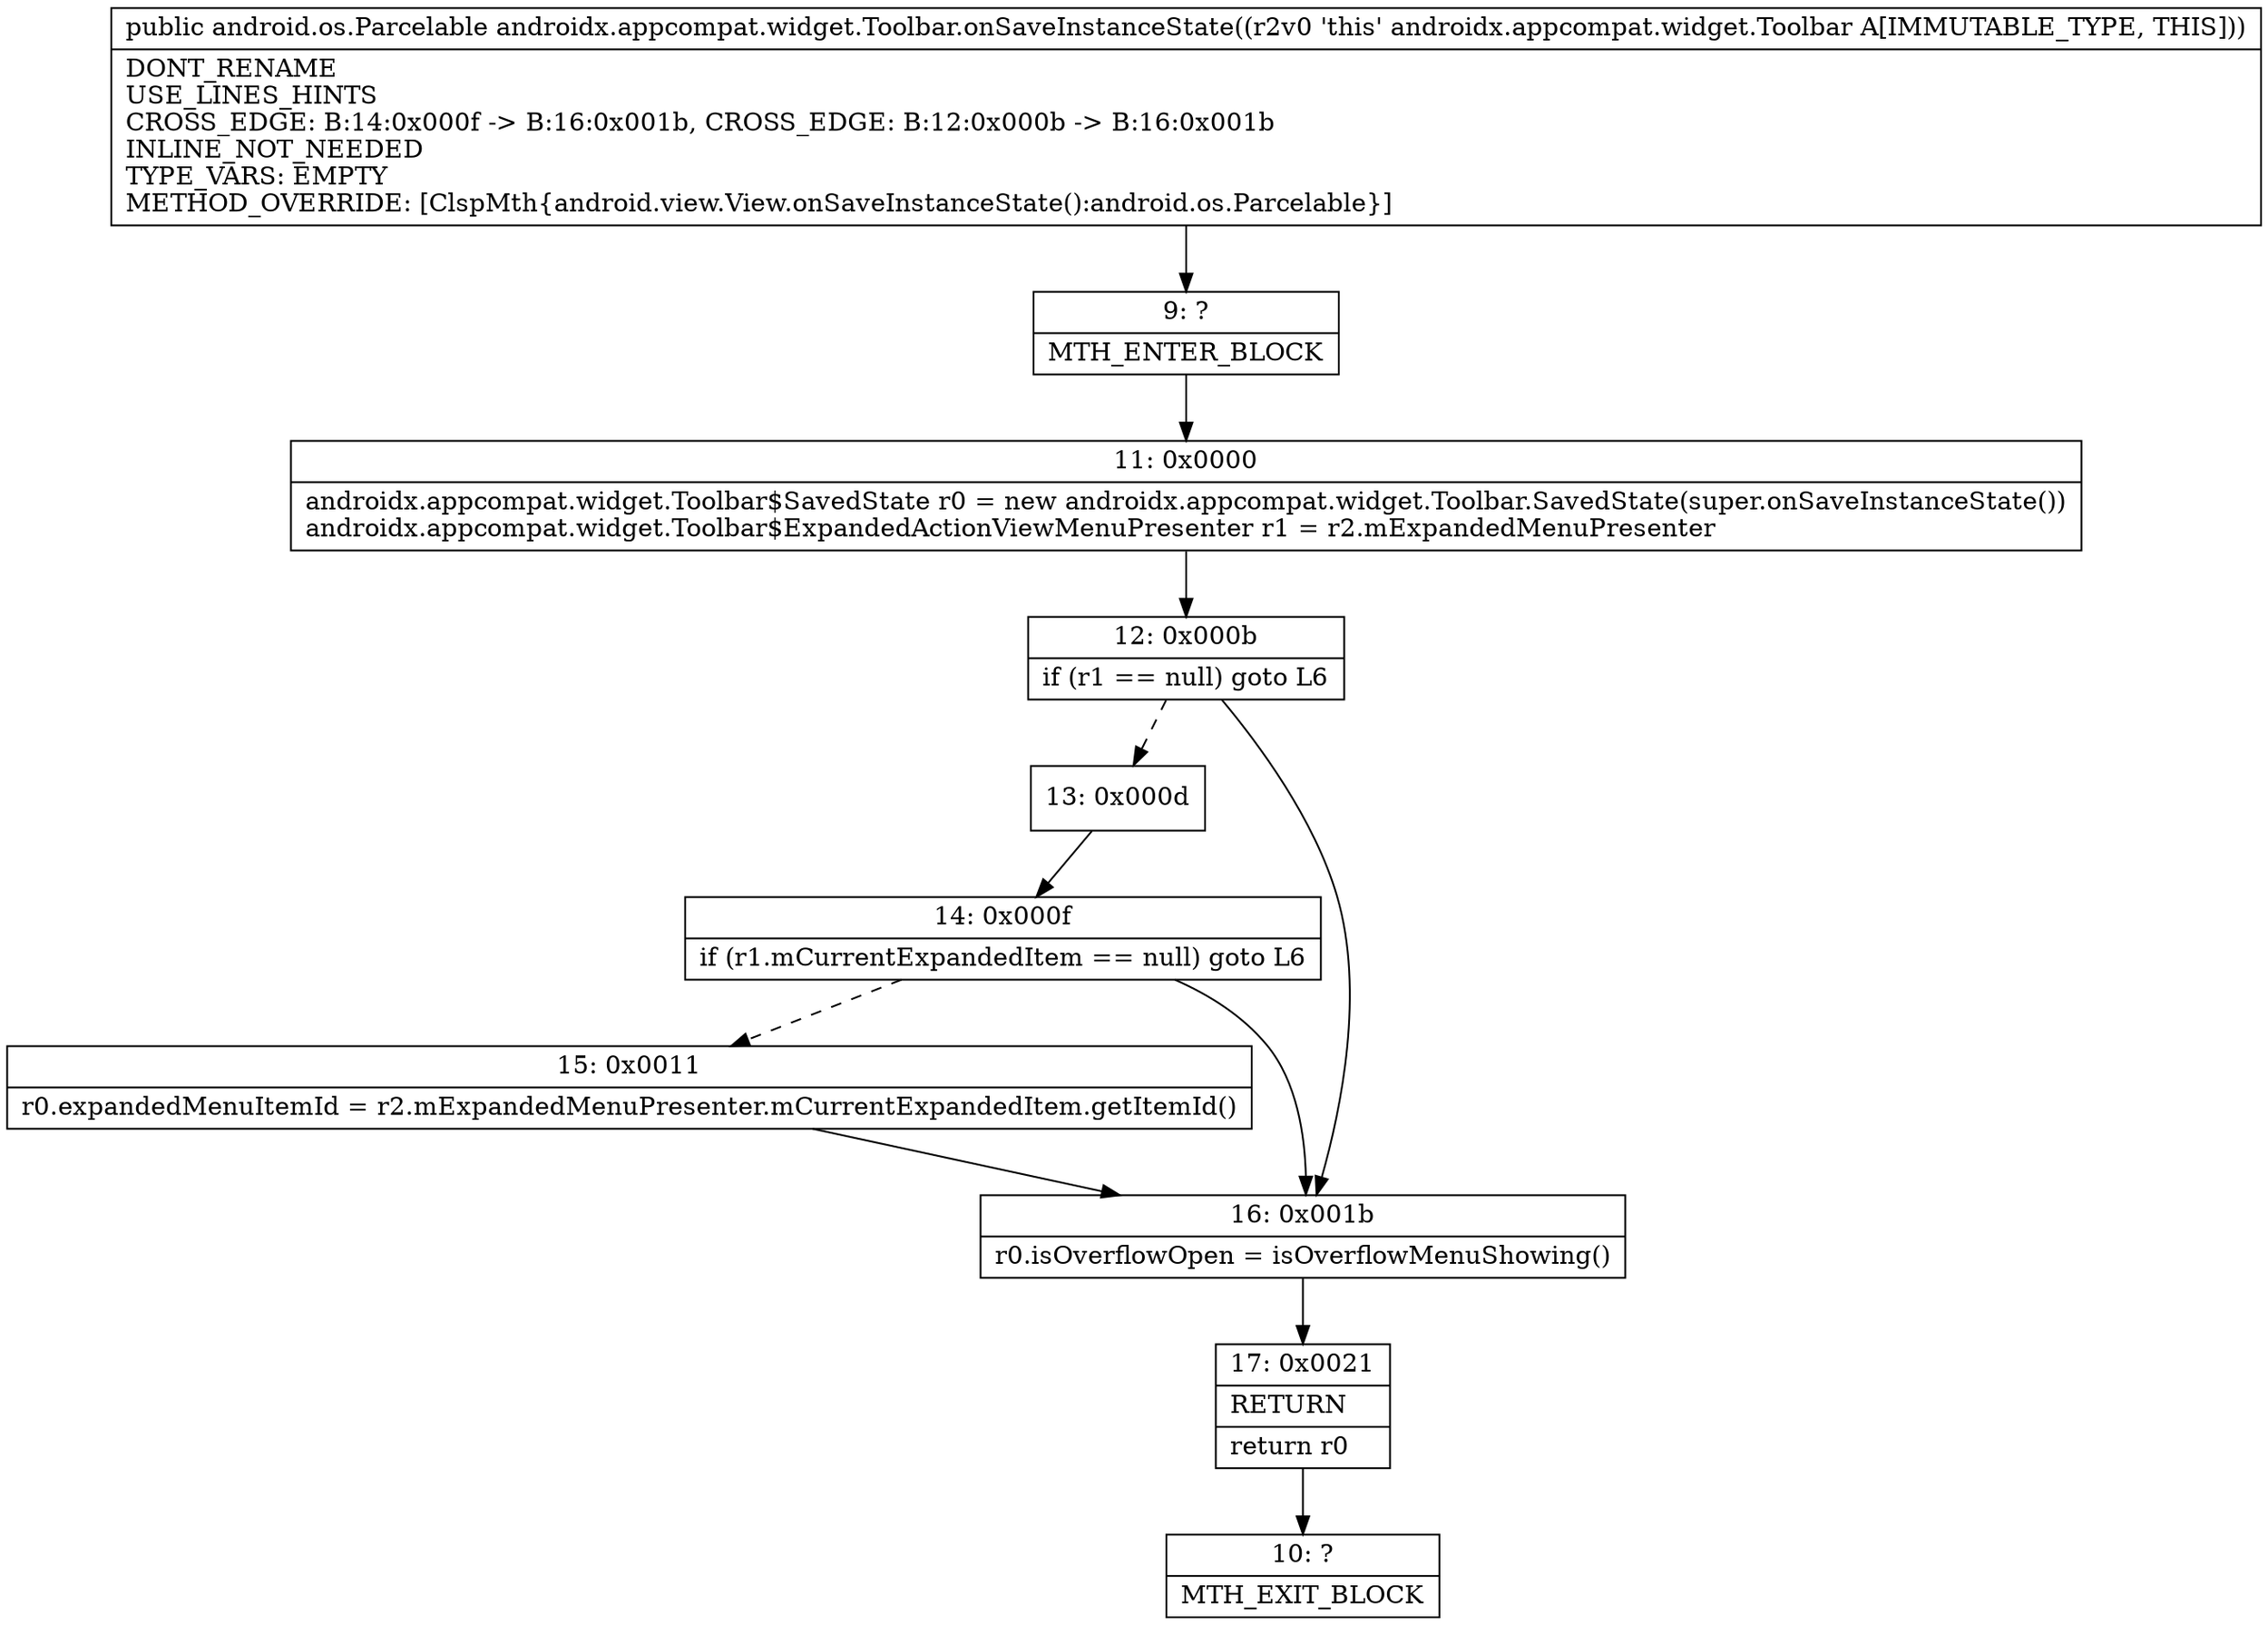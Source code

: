 digraph "CFG forandroidx.appcompat.widget.Toolbar.onSaveInstanceState()Landroid\/os\/Parcelable;" {
Node_9 [shape=record,label="{9\:\ ?|MTH_ENTER_BLOCK\l}"];
Node_11 [shape=record,label="{11\:\ 0x0000|androidx.appcompat.widget.Toolbar$SavedState r0 = new androidx.appcompat.widget.Toolbar.SavedState(super.onSaveInstanceState())\landroidx.appcompat.widget.Toolbar$ExpandedActionViewMenuPresenter r1 = r2.mExpandedMenuPresenter\l}"];
Node_12 [shape=record,label="{12\:\ 0x000b|if (r1 == null) goto L6\l}"];
Node_13 [shape=record,label="{13\:\ 0x000d}"];
Node_14 [shape=record,label="{14\:\ 0x000f|if (r1.mCurrentExpandedItem == null) goto L6\l}"];
Node_15 [shape=record,label="{15\:\ 0x0011|r0.expandedMenuItemId = r2.mExpandedMenuPresenter.mCurrentExpandedItem.getItemId()\l}"];
Node_16 [shape=record,label="{16\:\ 0x001b|r0.isOverflowOpen = isOverflowMenuShowing()\l}"];
Node_17 [shape=record,label="{17\:\ 0x0021|RETURN\l|return r0\l}"];
Node_10 [shape=record,label="{10\:\ ?|MTH_EXIT_BLOCK\l}"];
MethodNode[shape=record,label="{public android.os.Parcelable androidx.appcompat.widget.Toolbar.onSaveInstanceState((r2v0 'this' androidx.appcompat.widget.Toolbar A[IMMUTABLE_TYPE, THIS]))  | DONT_RENAME\lUSE_LINES_HINTS\lCROSS_EDGE: B:14:0x000f \-\> B:16:0x001b, CROSS_EDGE: B:12:0x000b \-\> B:16:0x001b\lINLINE_NOT_NEEDED\lTYPE_VARS: EMPTY\lMETHOD_OVERRIDE: [ClspMth\{android.view.View.onSaveInstanceState():android.os.Parcelable\}]\l}"];
MethodNode -> Node_9;Node_9 -> Node_11;
Node_11 -> Node_12;
Node_12 -> Node_13[style=dashed];
Node_12 -> Node_16;
Node_13 -> Node_14;
Node_14 -> Node_15[style=dashed];
Node_14 -> Node_16;
Node_15 -> Node_16;
Node_16 -> Node_17;
Node_17 -> Node_10;
}

